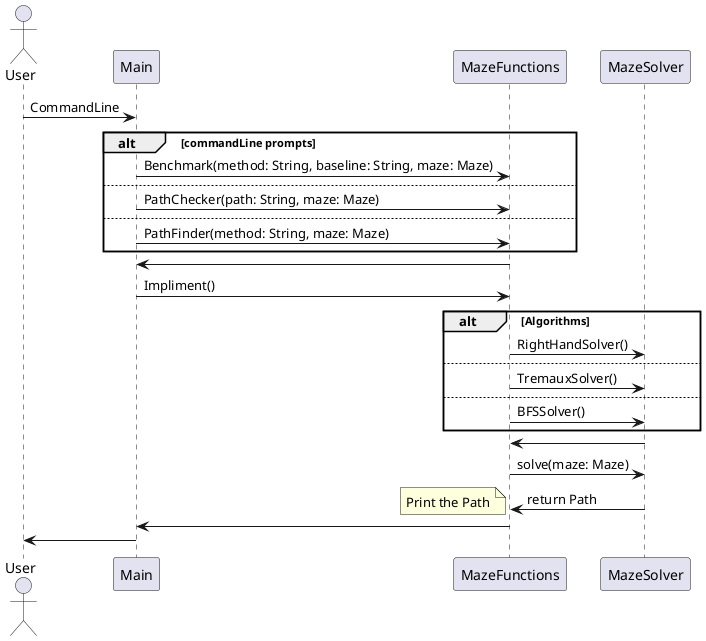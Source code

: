@startuml Exploration
actor User
participant Main
participant MazeFunctions
participant MazeSolver

User -> Main:CommandLine
alt commandLine prompts 
Main -> MazeFunctions: Benchmark(method: String, baseline: String, maze: Maze)
else
Main -> MazeFunctions: PathChecker(path: String, maze: Maze)
else
Main -> MazeFunctions: PathFinder(method: String, maze: Maze)
end
MazeFunctions -> Main
Main -> MazeFunctions: Impliment()
alt Algorithms
MazeFunctions -> MazeSolver: RightHandSolver()
else
MazeFunctions -> MazeSolver: TremauxSolver()
else
MazeFunctions -> MazeSolver: BFSSolver()
end
MazeSolver -> MazeFunctions
MazeFunctions -> MazeSolver: solve(maze: Maze)
MazeSolver -> MazeFunctions: return Path
note bottom
Print the Path
end note
MazeFunctions -> Main
Main -> User


@enduml